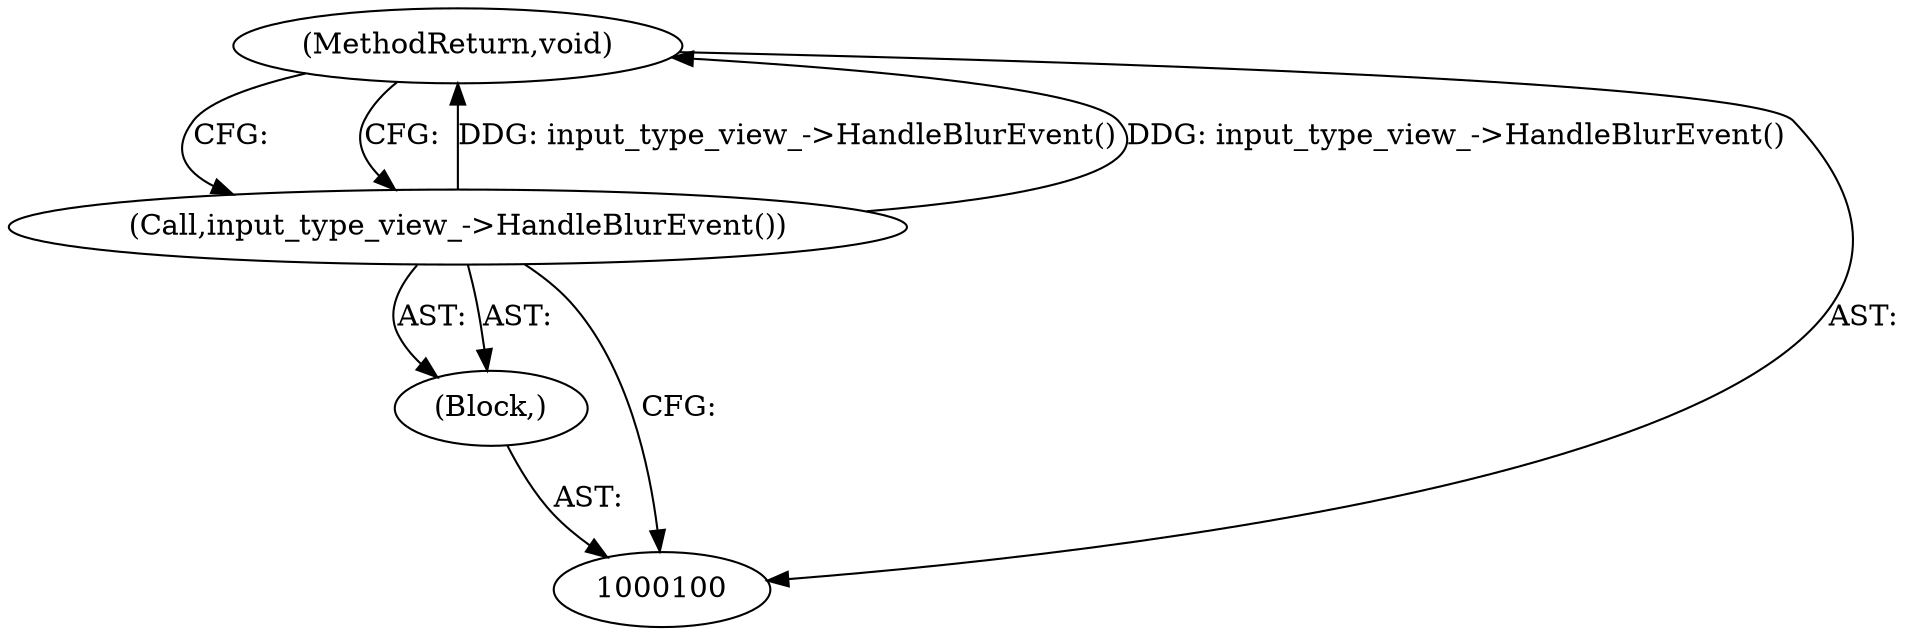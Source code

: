 digraph "0_Chrome_f1574f25e1402e748bf2bd7e28ce3dd96ceb1ca4_2" {
"1000103" [label="(MethodReturn,void)"];
"1000101" [label="(Block,)"];
"1000102" [label="(Call,input_type_view_->HandleBlurEvent())"];
"1000103" -> "1000100"  [label="AST: "];
"1000103" -> "1000102"  [label="CFG: "];
"1000102" -> "1000103"  [label="DDG: input_type_view_->HandleBlurEvent()"];
"1000101" -> "1000100"  [label="AST: "];
"1000102" -> "1000101"  [label="AST: "];
"1000102" -> "1000101"  [label="AST: "];
"1000102" -> "1000100"  [label="CFG: "];
"1000103" -> "1000102"  [label="CFG: "];
"1000102" -> "1000103"  [label="DDG: input_type_view_->HandleBlurEvent()"];
}
